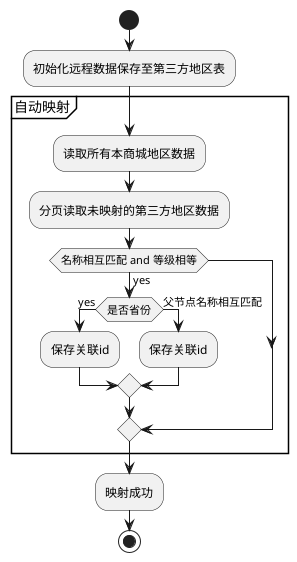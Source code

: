 @startuml
start
:初始化远程数据保存至第三方地区表;
partition 自动映射 {
   :读取所有本商城地区数据;
   :分页读取未映射的第三方地区数据;
   if(名称相互匹配 and 等级相等) then (yes)
       if(是否省份) then (yes)
         :保存关联id;
       else(父节点名称相互匹配)
         :保存关联id;
       endif
   endif
}
:映射成功;
stop
@enduml